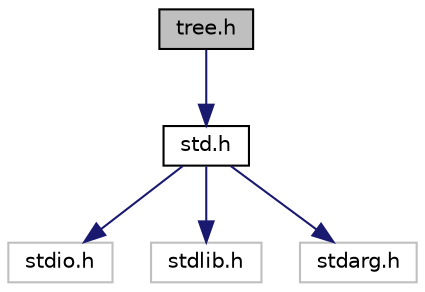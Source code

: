 digraph "tree.h"
{
  edge [fontname="Helvetica",fontsize="10",labelfontname="Helvetica",labelfontsize="10"];
  node [fontname="Helvetica",fontsize="10",shape=record];
  Node0 [label="tree.h",height=0.2,width=0.4,color="black", fillcolor="grey75", style="filled", fontcolor="black"];
  Node0 -> Node1 [color="midnightblue",fontsize="10",style="solid",fontname="Helvetica"];
  Node1 [label="std.h",height=0.2,width=0.4,color="black", fillcolor="white", style="filled",URL="$std_8h_source.html"];
  Node1 -> Node2 [color="midnightblue",fontsize="10",style="solid",fontname="Helvetica"];
  Node2 [label="stdio.h",height=0.2,width=0.4,color="grey75", fillcolor="white", style="filled"];
  Node1 -> Node3 [color="midnightblue",fontsize="10",style="solid",fontname="Helvetica"];
  Node3 [label="stdlib.h",height=0.2,width=0.4,color="grey75", fillcolor="white", style="filled"];
  Node1 -> Node4 [color="midnightblue",fontsize="10",style="solid",fontname="Helvetica"];
  Node4 [label="stdarg.h",height=0.2,width=0.4,color="grey75", fillcolor="white", style="filled"];
}
